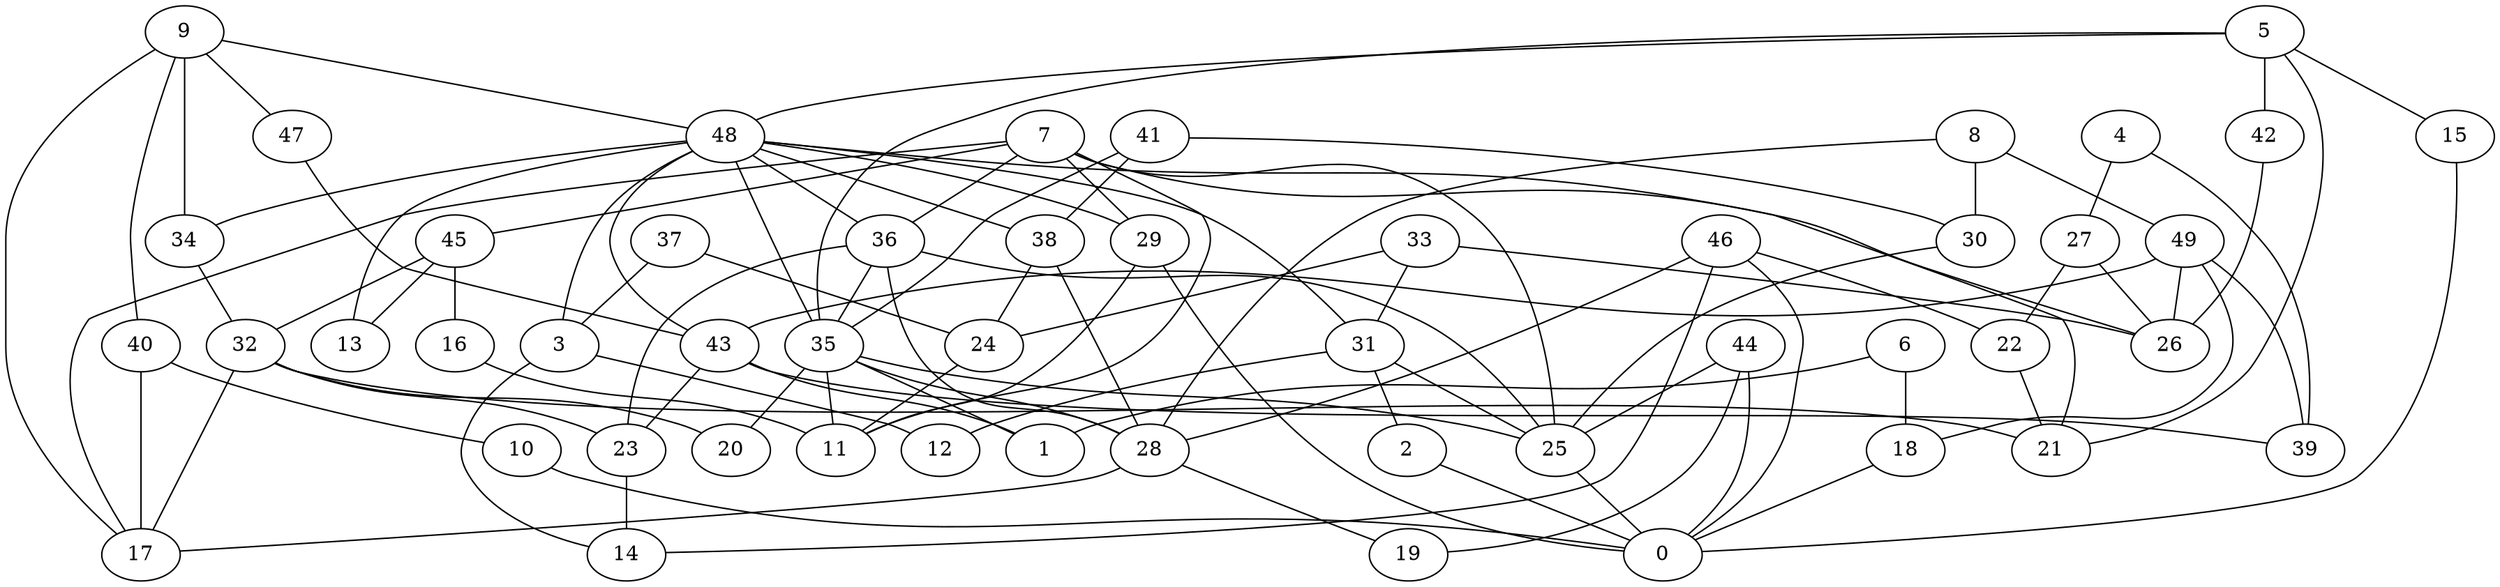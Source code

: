 digraph GG_graph {

subgraph G_graph {
edge [color = black]
"9" -> "47" [dir = none]
"9" -> "34" [dir = none]
"9" -> "40" [dir = none]
"9" -> "48" [dir = none]
"9" -> "17" [dir = none]
"34" -> "32" [dir = none]
"23" -> "14" [dir = none]
"15" -> "0" [dir = none]
"42" -> "26" [dir = none]
"49" -> "43" [dir = none]
"49" -> "26" [dir = none]
"49" -> "18" [dir = none]
"49" -> "39" [dir = none]
"18" -> "0" [dir = none]
"5" -> "42" [dir = none]
"5" -> "35" [dir = none]
"5" -> "48" [dir = none]
"5" -> "15" [dir = none]
"5" -> "21" [dir = none]
"38" -> "24" [dir = none]
"38" -> "28" [dir = none]
"29" -> "11" [dir = none]
"29" -> "0" [dir = none]
"32" -> "23" [dir = none]
"32" -> "17" [dir = none]
"32" -> "21" [dir = none]
"32" -> "20" [dir = none]
"37" -> "24" [dir = none]
"37" -> "3" [dir = none]
"48" -> "34" [dir = none]
"48" -> "43" [dir = none]
"48" -> "36" [dir = none]
"48" -> "3" [dir = none]
"48" -> "38" [dir = none]
"48" -> "29" [dir = none]
"48" -> "35" [dir = none]
"48" -> "26" [dir = none]
"48" -> "13" [dir = none]
"48" -> "31" [dir = none]
"24" -> "11" [dir = none]
"31" -> "12" [dir = none]
"31" -> "2" [dir = none]
"31" -> "25" [dir = none]
"43" -> "39" [dir = none]
"43" -> "23" [dir = none]
"43" -> "1" [dir = none]
"36" -> "25" [dir = none]
"36" -> "28" [dir = none]
"36" -> "35" [dir = none]
"36" -> "23" [dir = none]
"27" -> "22" [dir = none]
"27" -> "26" [dir = none]
"35" -> "11" [dir = none]
"35" -> "28" [dir = none]
"35" -> "1" [dir = none]
"35" -> "25" [dir = none]
"35" -> "20" [dir = none]
"4" -> "39" [dir = none]
"4" -> "27" [dir = none]
"47" -> "43" [dir = none]
"16" -> "11" [dir = none]
"33" -> "26" [dir = none]
"33" -> "31" [dir = none]
"33" -> "24" [dir = none]
"46" -> "0" [dir = none]
"46" -> "28" [dir = none]
"46" -> "22" [dir = none]
"46" -> "14" [dir = none]
"41" -> "35" [dir = none]
"41" -> "38" [dir = none]
"41" -> "30" [dir = none]
"28" -> "17" [dir = none]
"28" -> "19" [dir = none]
"10" -> "0" [dir = none]
"7" -> "29" [dir = none]
"7" -> "21" [dir = none]
"7" -> "45" [dir = none]
"7" -> "17" [dir = none]
"7" -> "36" [dir = none]
"7" -> "25" [dir = none]
"22" -> "21" [dir = none]
"40" -> "10" [dir = none]
"40" -> "17" [dir = none]
"2" -> "0" [dir = none]
"25" -> "0" [dir = none]
"45" -> "16" [dir = none]
"45" -> "13" [dir = none]
"45" -> "32" [dir = none]
"6" -> "1" [dir = none]
"6" -> "18" [dir = none]
"3" -> "14" [dir = none]
"3" -> "12" [dir = none]
"30" -> "25" [dir = none]
"8" -> "49" [dir = none]
"8" -> "30" [dir = none]
"44" -> "19" [dir = none]
"44" -> "25" [dir = none]
"44" -> "0" [dir = none]
"7" -> "11" [dir = none]
"8" -> "28" [dir = none]
}

}
